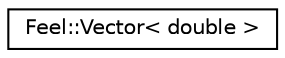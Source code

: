 digraph "Graphical Class Hierarchy"
{
 // LATEX_PDF_SIZE
  edge [fontname="Helvetica",fontsize="10",labelfontname="Helvetica",labelfontsize="10"];
  node [fontname="Helvetica",fontsize="10",shape=record];
  rankdir="LR";
  Node0 [label="Feel::Vector\< double \>",height=0.2,width=0.4,color="black", fillcolor="white", style="filled",URL="$classFeel_1_1Vector.html",tooltip=" "];
}
